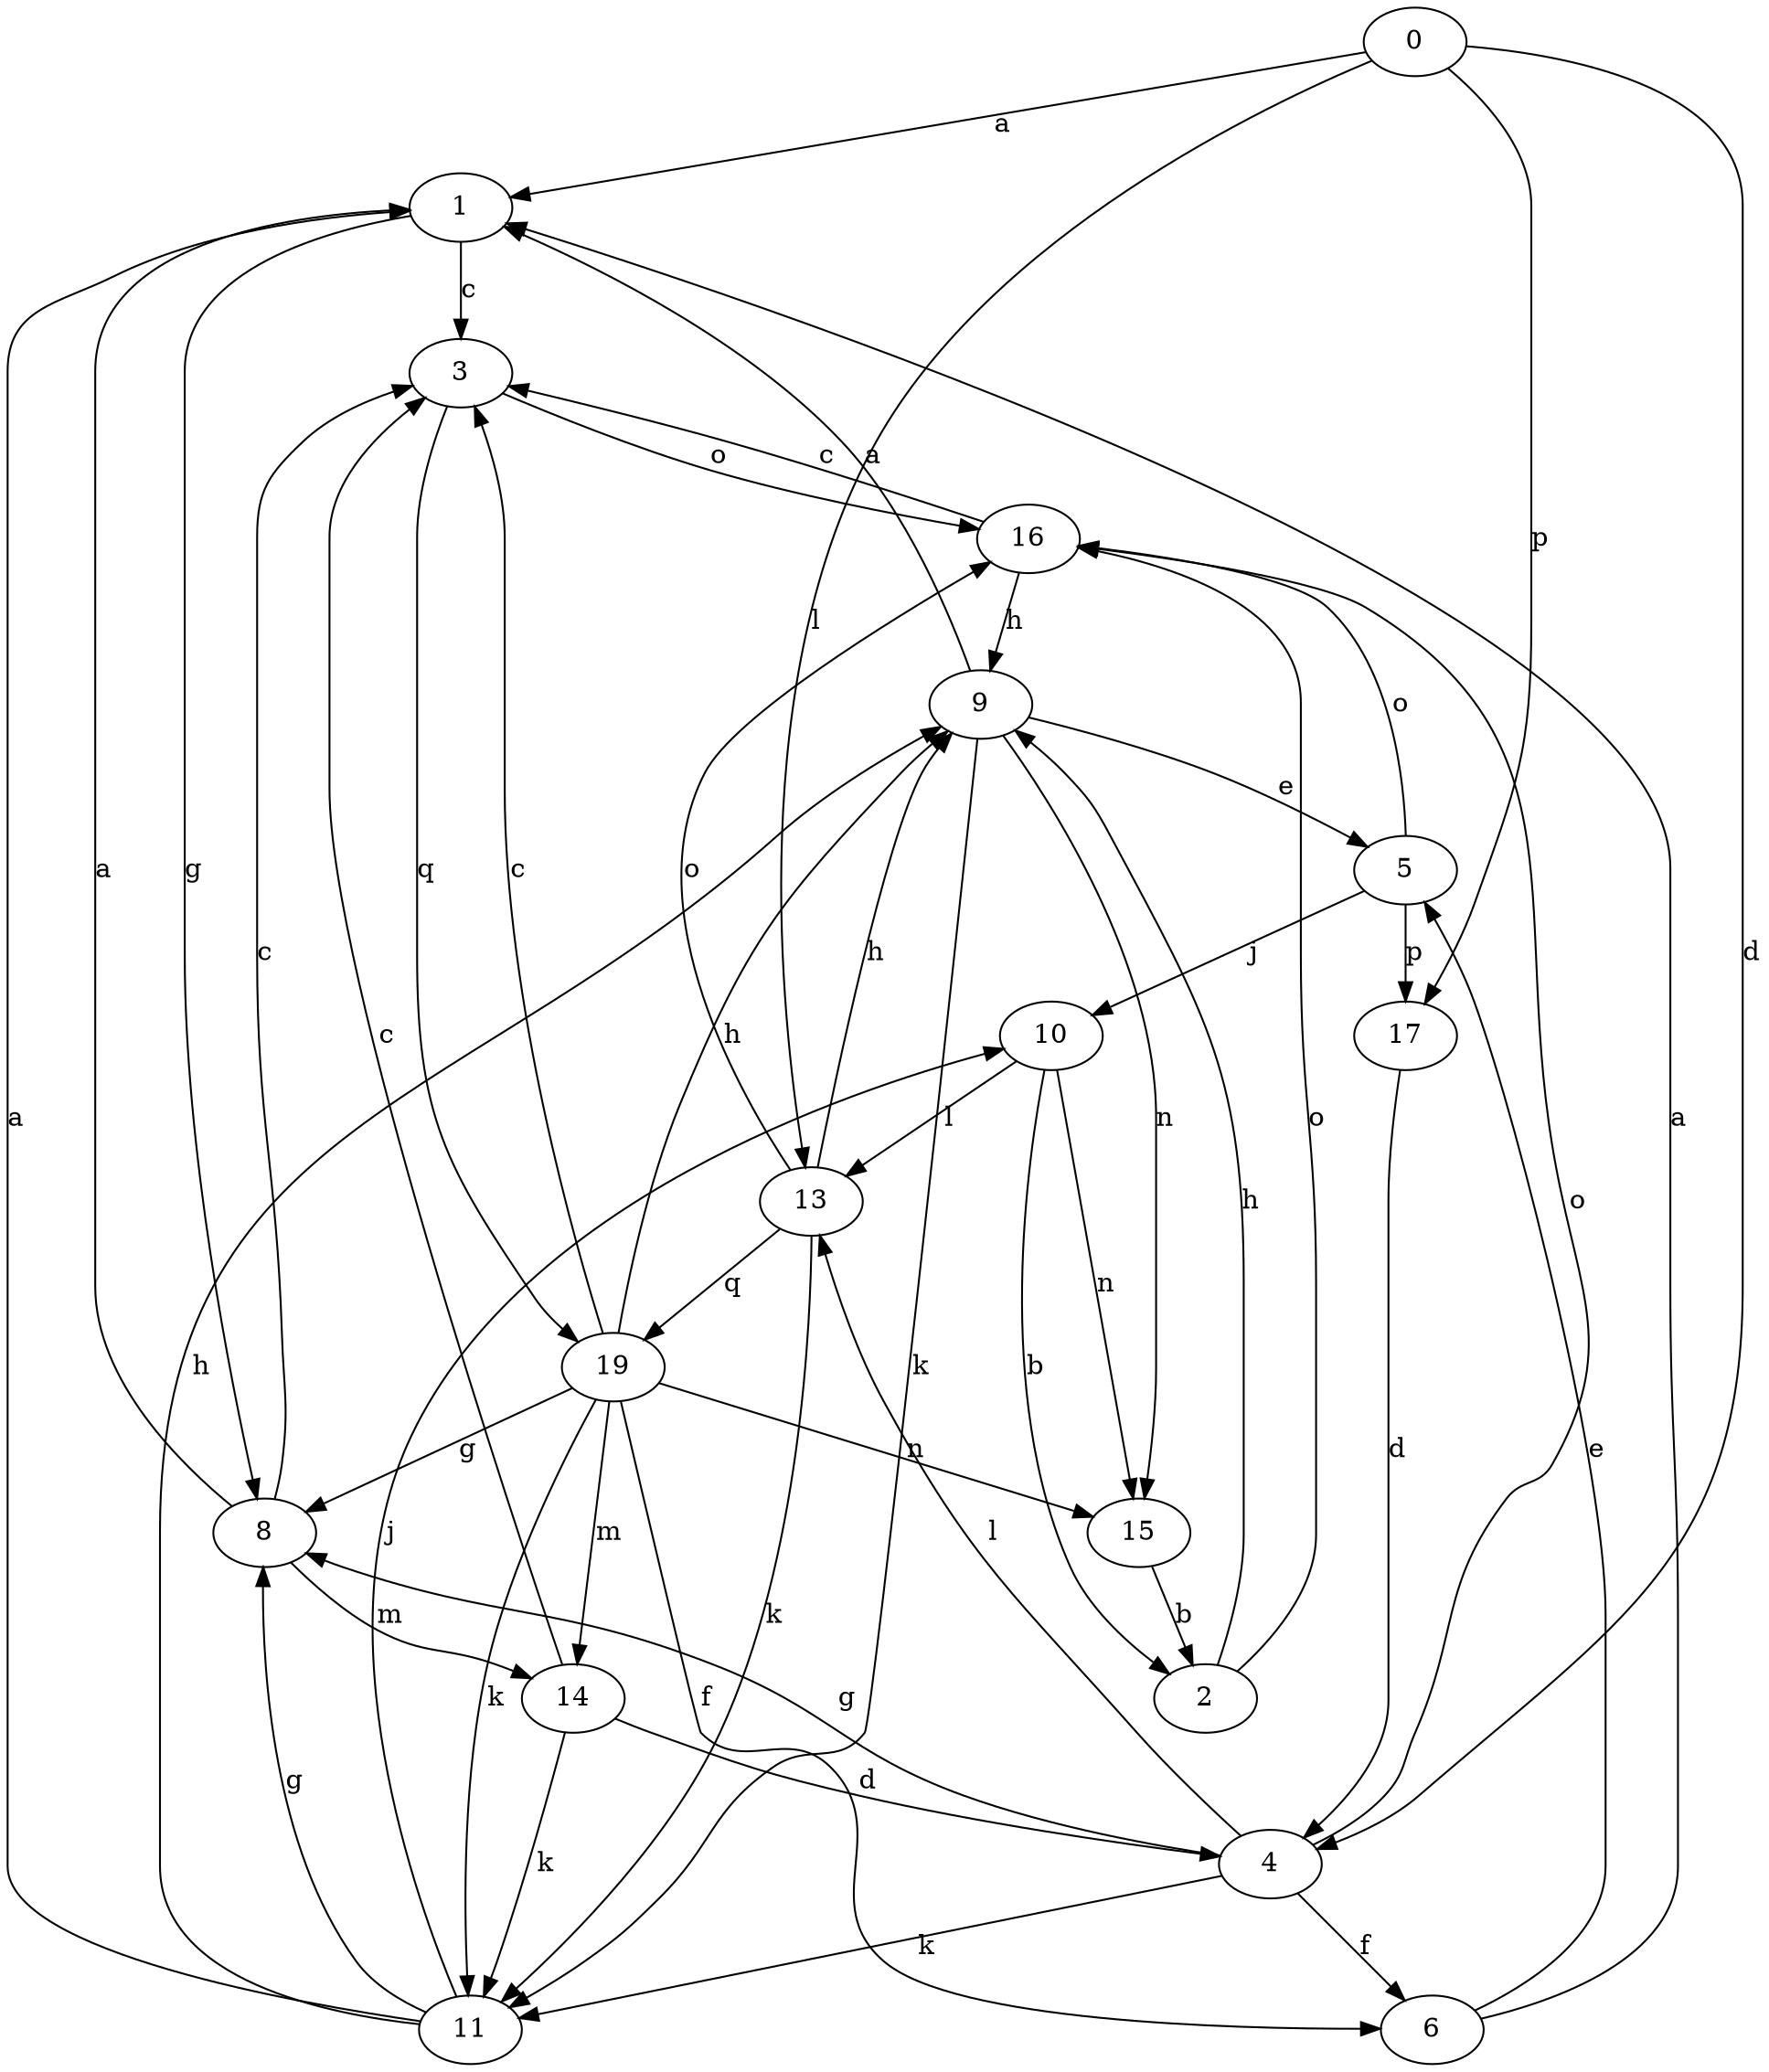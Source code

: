 strict digraph  {
1;
2;
3;
4;
5;
6;
8;
9;
10;
11;
13;
14;
0;
15;
16;
17;
19;
1 -> 3  [label=c];
1 -> 8  [label=g];
2 -> 9  [label=h];
2 -> 16  [label=o];
3 -> 16  [label=o];
3 -> 19  [label=q];
4 -> 6  [label=f];
4 -> 8  [label=g];
4 -> 11  [label=k];
4 -> 13  [label=l];
4 -> 16  [label=o];
5 -> 10  [label=j];
5 -> 16  [label=o];
5 -> 17  [label=p];
6 -> 1  [label=a];
6 -> 5  [label=e];
8 -> 1  [label=a];
8 -> 3  [label=c];
8 -> 14  [label=m];
9 -> 1  [label=a];
9 -> 5  [label=e];
9 -> 11  [label=k];
9 -> 15  [label=n];
10 -> 2  [label=b];
10 -> 13  [label=l];
10 -> 15  [label=n];
11 -> 1  [label=a];
11 -> 8  [label=g];
11 -> 9  [label=h];
11 -> 10  [label=j];
13 -> 9  [label=h];
13 -> 11  [label=k];
13 -> 16  [label=o];
13 -> 19  [label=q];
14 -> 3  [label=c];
14 -> 4  [label=d];
14 -> 11  [label=k];
0 -> 1  [label=a];
0 -> 4  [label=d];
0 -> 13  [label=l];
0 -> 17  [label=p];
15 -> 2  [label=b];
16 -> 3  [label=c];
16 -> 9  [label=h];
17 -> 4  [label=d];
19 -> 3  [label=c];
19 -> 6  [label=f];
19 -> 8  [label=g];
19 -> 9  [label=h];
19 -> 11  [label=k];
19 -> 14  [label=m];
19 -> 15  [label=n];
}
